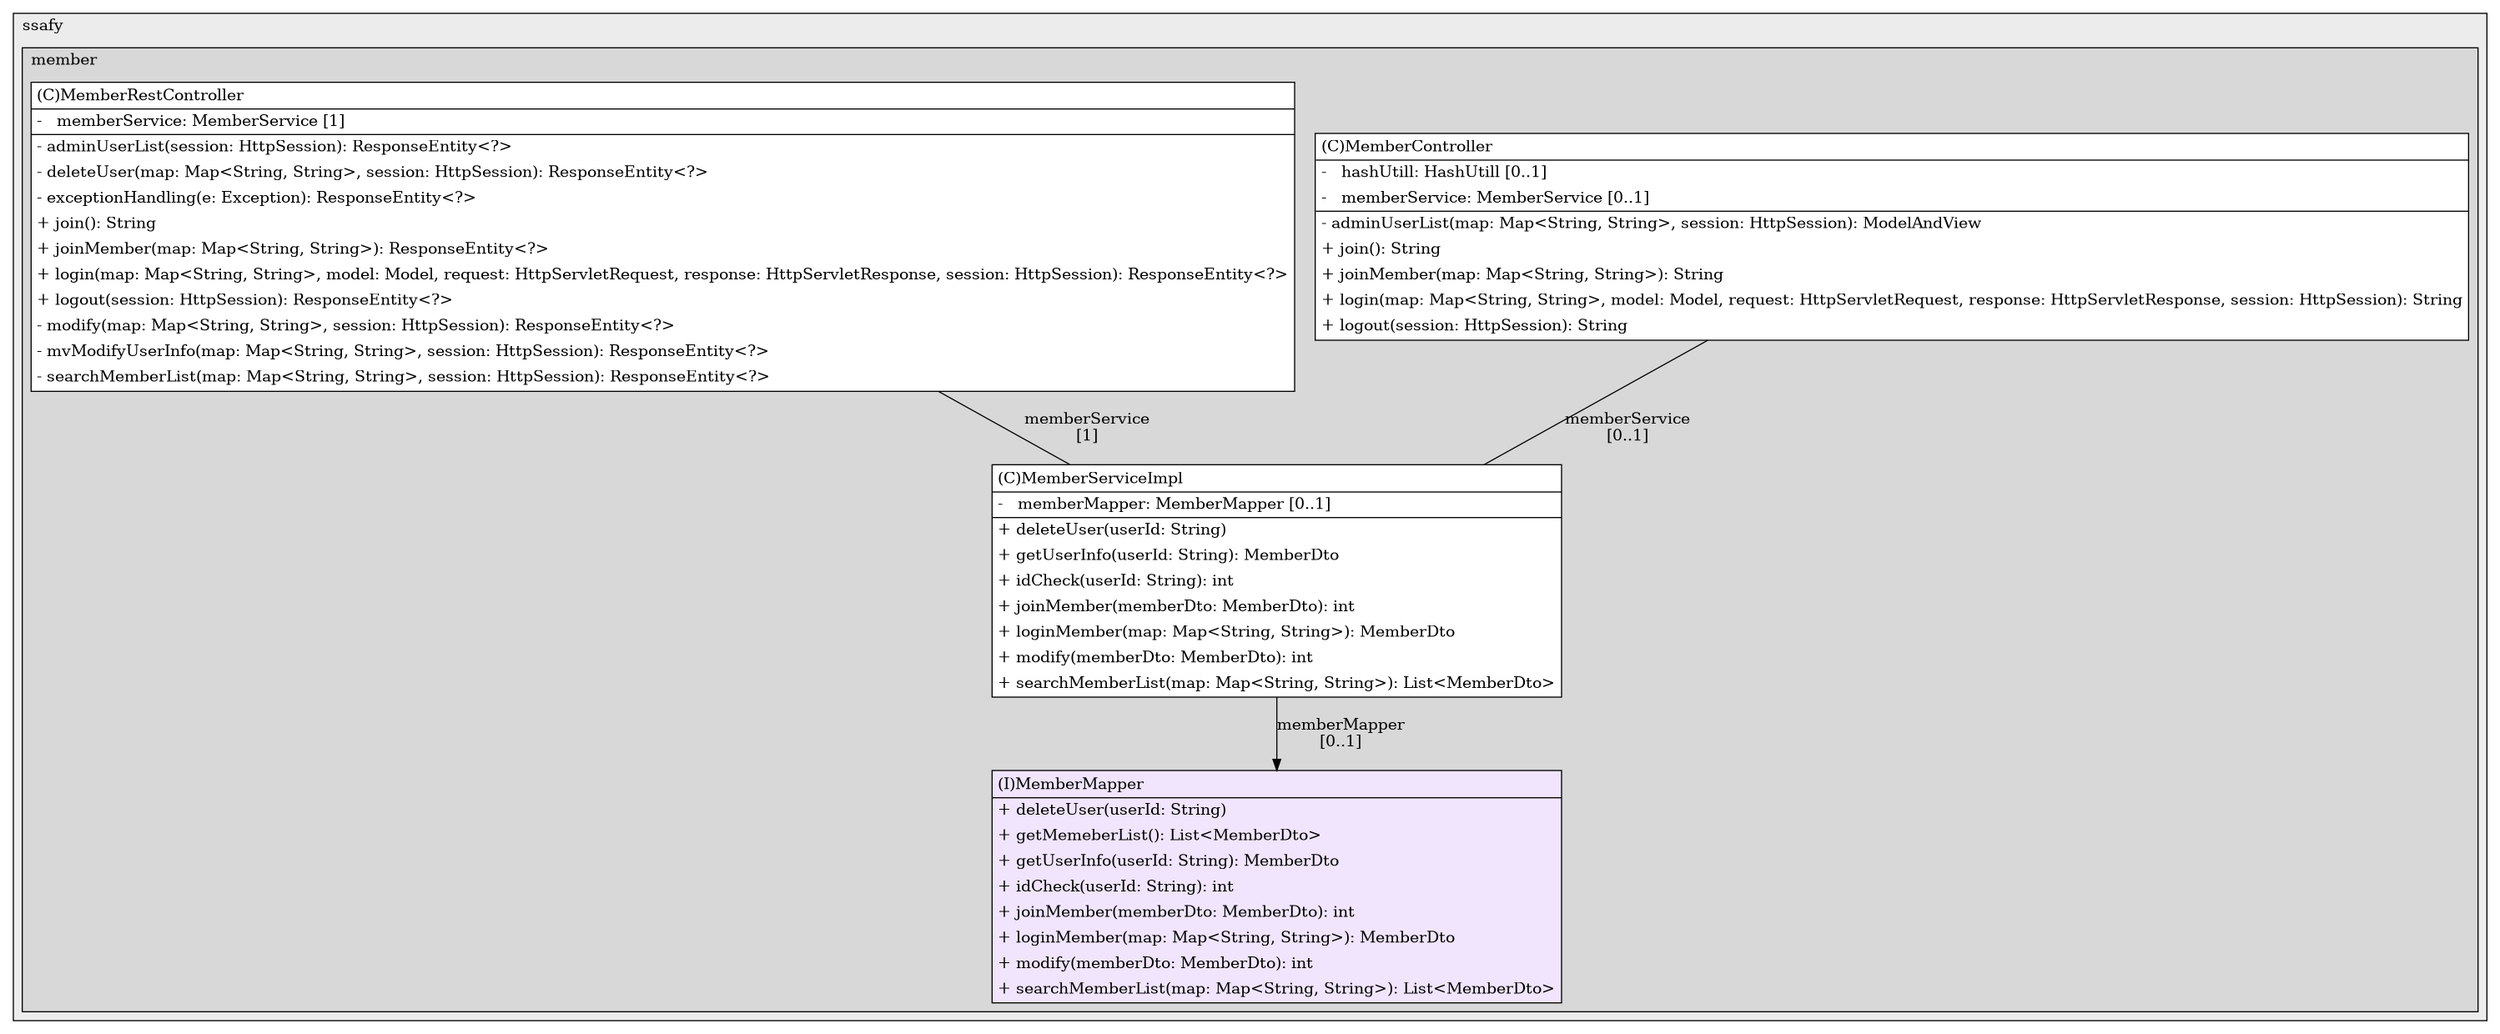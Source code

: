 @startuml

/' diagram meta data start
config=StructureConfiguration;
{
  "projectClassification": {
    "searchMode": "OpenProject", // OpenProject, AllProjects
    "includedProjects": "",
    "pathEndKeywords": "*.impl",
    "isClientPath": "",
    "isClientName": "",
    "isTestPath": "",
    "isTestName": "",
    "isMappingPath": "",
    "isMappingName": "",
    "isDataAccessPath": "",
    "isDataAccessName": "",
    "isDataStructurePath": "",
    "isDataStructureName": "",
    "isInterfaceStructuresPath": "",
    "isInterfaceStructuresName": "",
    "isEntryPointPath": "",
    "isEntryPointName": "",
    "treatFinalFieldsAsMandatory": false
  },
  "graphRestriction": {
    "classPackageExcludeFilter": "",
    "classPackageIncludeFilter": "",
    "classNameExcludeFilter": "",
    "classNameIncludeFilter": "",
    "methodNameExcludeFilter": "",
    "methodNameIncludeFilter": "",
    "removeByInheritance": "", // inheritance/annotation based filtering is done in a second step
    "removeByAnnotation": "",
    "removeByClassPackage": "", // cleanup the graph after inheritance/annotation based filtering is done
    "removeByClassName": "",
    "cutMappings": false,
    "cutEnum": true,
    "cutTests": true,
    "cutClient": true,
    "cutDataAccess": false,
    "cutInterfaceStructures": false,
    "cutDataStructures": false,
    "cutGetterAndSetter": true,
    "cutConstructors": true
  },
  "graphTraversal": {
    "forwardDepth": 6,
    "backwardDepth": 6,
    "classPackageExcludeFilter": "",
    "classPackageIncludeFilter": "",
    "classNameExcludeFilter": "",
    "classNameIncludeFilter": "",
    "methodNameExcludeFilter": "",
    "methodNameIncludeFilter": "",
    "hideMappings": false,
    "hideDataStructures": false,
    "hidePrivateMethods": true,
    "hideInterfaceCalls": true, // indirection: implementation -> interface (is hidden) -> implementation
    "onlyShowApplicationEntryPoints": false, // root node is included
    "useMethodCallsForStructureDiagram": "ForwardOnly" // ForwardOnly, BothDirections, No
  },
  "details": {
    "aggregation": "GroupByClass", // ByClass, GroupByClass, None
    "showClassGenericTypes": true,
    "showMethods": true,
    "showMethodParameterNames": true,
    "showMethodParameterTypes": true,
    "showMethodReturnType": true,
    "showPackageLevels": 2,
    "showDetailedClassStructure": true
  },
  "rootClass": "com.ssafy.member.model.mapper.MemberMapper",
  "extensionCallbackMethod": "" // qualified.class.name#methodName - signature: public static String method(String)
}
diagram meta data end '/



digraph g {
    rankdir="TB"
    splines=polyline
    

'nodes 
subgraph cluster_109727380 { 
   	label=ssafy
	labeljust=l
	fillcolor="#ececec"
	style=filled
   
   subgraph cluster_1429279540 { 
   	label=member
	labeljust=l
	fillcolor="#d8d8d8"
	style=filled
   
   MemberController1628315945[
	label=<<TABLE BORDER="1" CELLBORDER="0" CELLPADDING="4" CELLSPACING="0">
<TR><TD ALIGN="LEFT" >(C)MemberController</TD></TR>
<HR/>
<TR><TD ALIGN="LEFT" >-   hashUtill: HashUtill [0..1]</TD></TR>
<TR><TD ALIGN="LEFT" >-   memberService: MemberService [0..1]</TD></TR>
<HR/>
<TR><TD ALIGN="LEFT" >- adminUserList(map: Map&lt;String, String&gt;, session: HttpSession): ModelAndView</TD></TR>
<TR><TD ALIGN="LEFT" >+ join(): String</TD></TR>
<TR><TD ALIGN="LEFT" >+ joinMember(map: Map&lt;String, String&gt;): String</TD></TR>
<TR><TD ALIGN="LEFT" >+ login(map: Map&lt;String, String&gt;, model: Model, request: HttpServletRequest, response: HttpServletResponse, session: HttpSession): String</TD></TR>
<TR><TD ALIGN="LEFT" >+ logout(session: HttpSession): String</TD></TR>
</TABLE>>
	style=filled
	margin=0
	shape=plaintext
	fillcolor="#FFFFFF"
];

MemberMapper1954756877[
	label=<<TABLE BORDER="1" CELLBORDER="0" CELLPADDING="4" CELLSPACING="0">
<TR><TD ALIGN="LEFT" >(I)MemberMapper</TD></TR>
<HR/>
<TR><TD ALIGN="LEFT" >+ deleteUser(userId: String)</TD></TR>
<TR><TD ALIGN="LEFT" >+ getMemeberList(): List&lt;MemberDto&gt;</TD></TR>
<TR><TD ALIGN="LEFT" >+ getUserInfo(userId: String): MemberDto</TD></TR>
<TR><TD ALIGN="LEFT" >+ idCheck(userId: String): int</TD></TR>
<TR><TD ALIGN="LEFT" >+ joinMember(memberDto: MemberDto): int</TD></TR>
<TR><TD ALIGN="LEFT" >+ loginMember(map: Map&lt;String, String&gt;): MemberDto</TD></TR>
<TR><TD ALIGN="LEFT" >+ modify(memberDto: MemberDto): int</TD></TR>
<TR><TD ALIGN="LEFT" >+ searchMemberList(map: Map&lt;String, String&gt;): List&lt;MemberDto&gt;</TD></TR>
</TABLE>>
	style=filled
	margin=0
	shape=plaintext
	fillcolor="#F1E5FD"
];

MemberRestController1628315945[
	label=<<TABLE BORDER="1" CELLBORDER="0" CELLPADDING="4" CELLSPACING="0">
<TR><TD ALIGN="LEFT" >(C)MemberRestController</TD></TR>
<HR/>
<TR><TD ALIGN="LEFT" >-   memberService: MemberService [1]</TD></TR>
<HR/>
<TR><TD ALIGN="LEFT" >- adminUserList(session: HttpSession): ResponseEntity&lt;?&gt;</TD></TR>
<TR><TD ALIGN="LEFT" >- deleteUser(map: Map&lt;String, String&gt;, session: HttpSession): ResponseEntity&lt;?&gt;</TD></TR>
<TR><TD ALIGN="LEFT" >- exceptionHandling(e: Exception): ResponseEntity&lt;?&gt;</TD></TR>
<TR><TD ALIGN="LEFT" >+ join(): String</TD></TR>
<TR><TD ALIGN="LEFT" >+ joinMember(map: Map&lt;String, String&gt;): ResponseEntity&lt;?&gt;</TD></TR>
<TR><TD ALIGN="LEFT" >+ login(map: Map&lt;String, String&gt;, model: Model, request: HttpServletRequest, response: HttpServletResponse, session: HttpSession): ResponseEntity&lt;?&gt;</TD></TR>
<TR><TD ALIGN="LEFT" >+ logout(session: HttpSession): ResponseEntity&lt;?&gt;</TD></TR>
<TR><TD ALIGN="LEFT" >- modify(map: Map&lt;String, String&gt;, session: HttpSession): ResponseEntity&lt;?&gt;</TD></TR>
<TR><TD ALIGN="LEFT" >- mvModifyUserInfo(map: Map&lt;String, String&gt;, session: HttpSession): ResponseEntity&lt;?&gt;</TD></TR>
<TR><TD ALIGN="LEFT" >- searchMemberList(map: Map&lt;String, String&gt;, session: HttpSession): ResponseEntity&lt;?&gt;</TD></TR>
</TABLE>>
	style=filled
	margin=0
	shape=plaintext
	fillcolor="#FFFFFF"
];

MemberServiceImpl678679619[
	label=<<TABLE BORDER="1" CELLBORDER="0" CELLPADDING="4" CELLSPACING="0">
<TR><TD ALIGN="LEFT" >(C)MemberServiceImpl</TD></TR>
<HR/>
<TR><TD ALIGN="LEFT" >-   memberMapper: MemberMapper [0..1]</TD></TR>
<HR/>
<TR><TD ALIGN="LEFT" >+ deleteUser(userId: String)</TD></TR>
<TR><TD ALIGN="LEFT" >+ getUserInfo(userId: String): MemberDto</TD></TR>
<TR><TD ALIGN="LEFT" >+ idCheck(userId: String): int</TD></TR>
<TR><TD ALIGN="LEFT" >+ joinMember(memberDto: MemberDto): int</TD></TR>
<TR><TD ALIGN="LEFT" >+ loginMember(map: Map&lt;String, String&gt;): MemberDto</TD></TR>
<TR><TD ALIGN="LEFT" >+ modify(memberDto: MemberDto): int</TD></TR>
<TR><TD ALIGN="LEFT" >+ searchMemberList(map: Map&lt;String, String&gt;): List&lt;MemberDto&gt;</TD></TR>
</TABLE>>
	style=filled
	margin=0
	shape=plaintext
	fillcolor="#FFFFFF"
];
} 
} 

'edges    
MemberController1628315945 -> MemberServiceImpl678679619[label="memberService
[0..1]", arrowhead=none];
MemberRestController1628315945 -> MemberServiceImpl678679619[label="memberService
[1]", arrowhead=none];
MemberServiceImpl678679619 -> MemberMapper1954756877[label="memberMapper
[0..1]"];
    
}
@enduml
